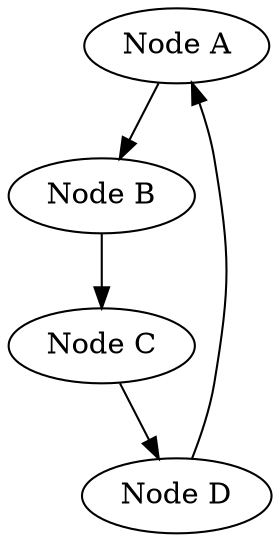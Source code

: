 digraph G {
    // This is a sample DOT graph
    A [label="Node A"];
    B [label="Node B"];
    C [label="Node C"];
    D [label="Node D"];

    A -> B;
    B -> C;
    C -> D;
    D -> A;
}